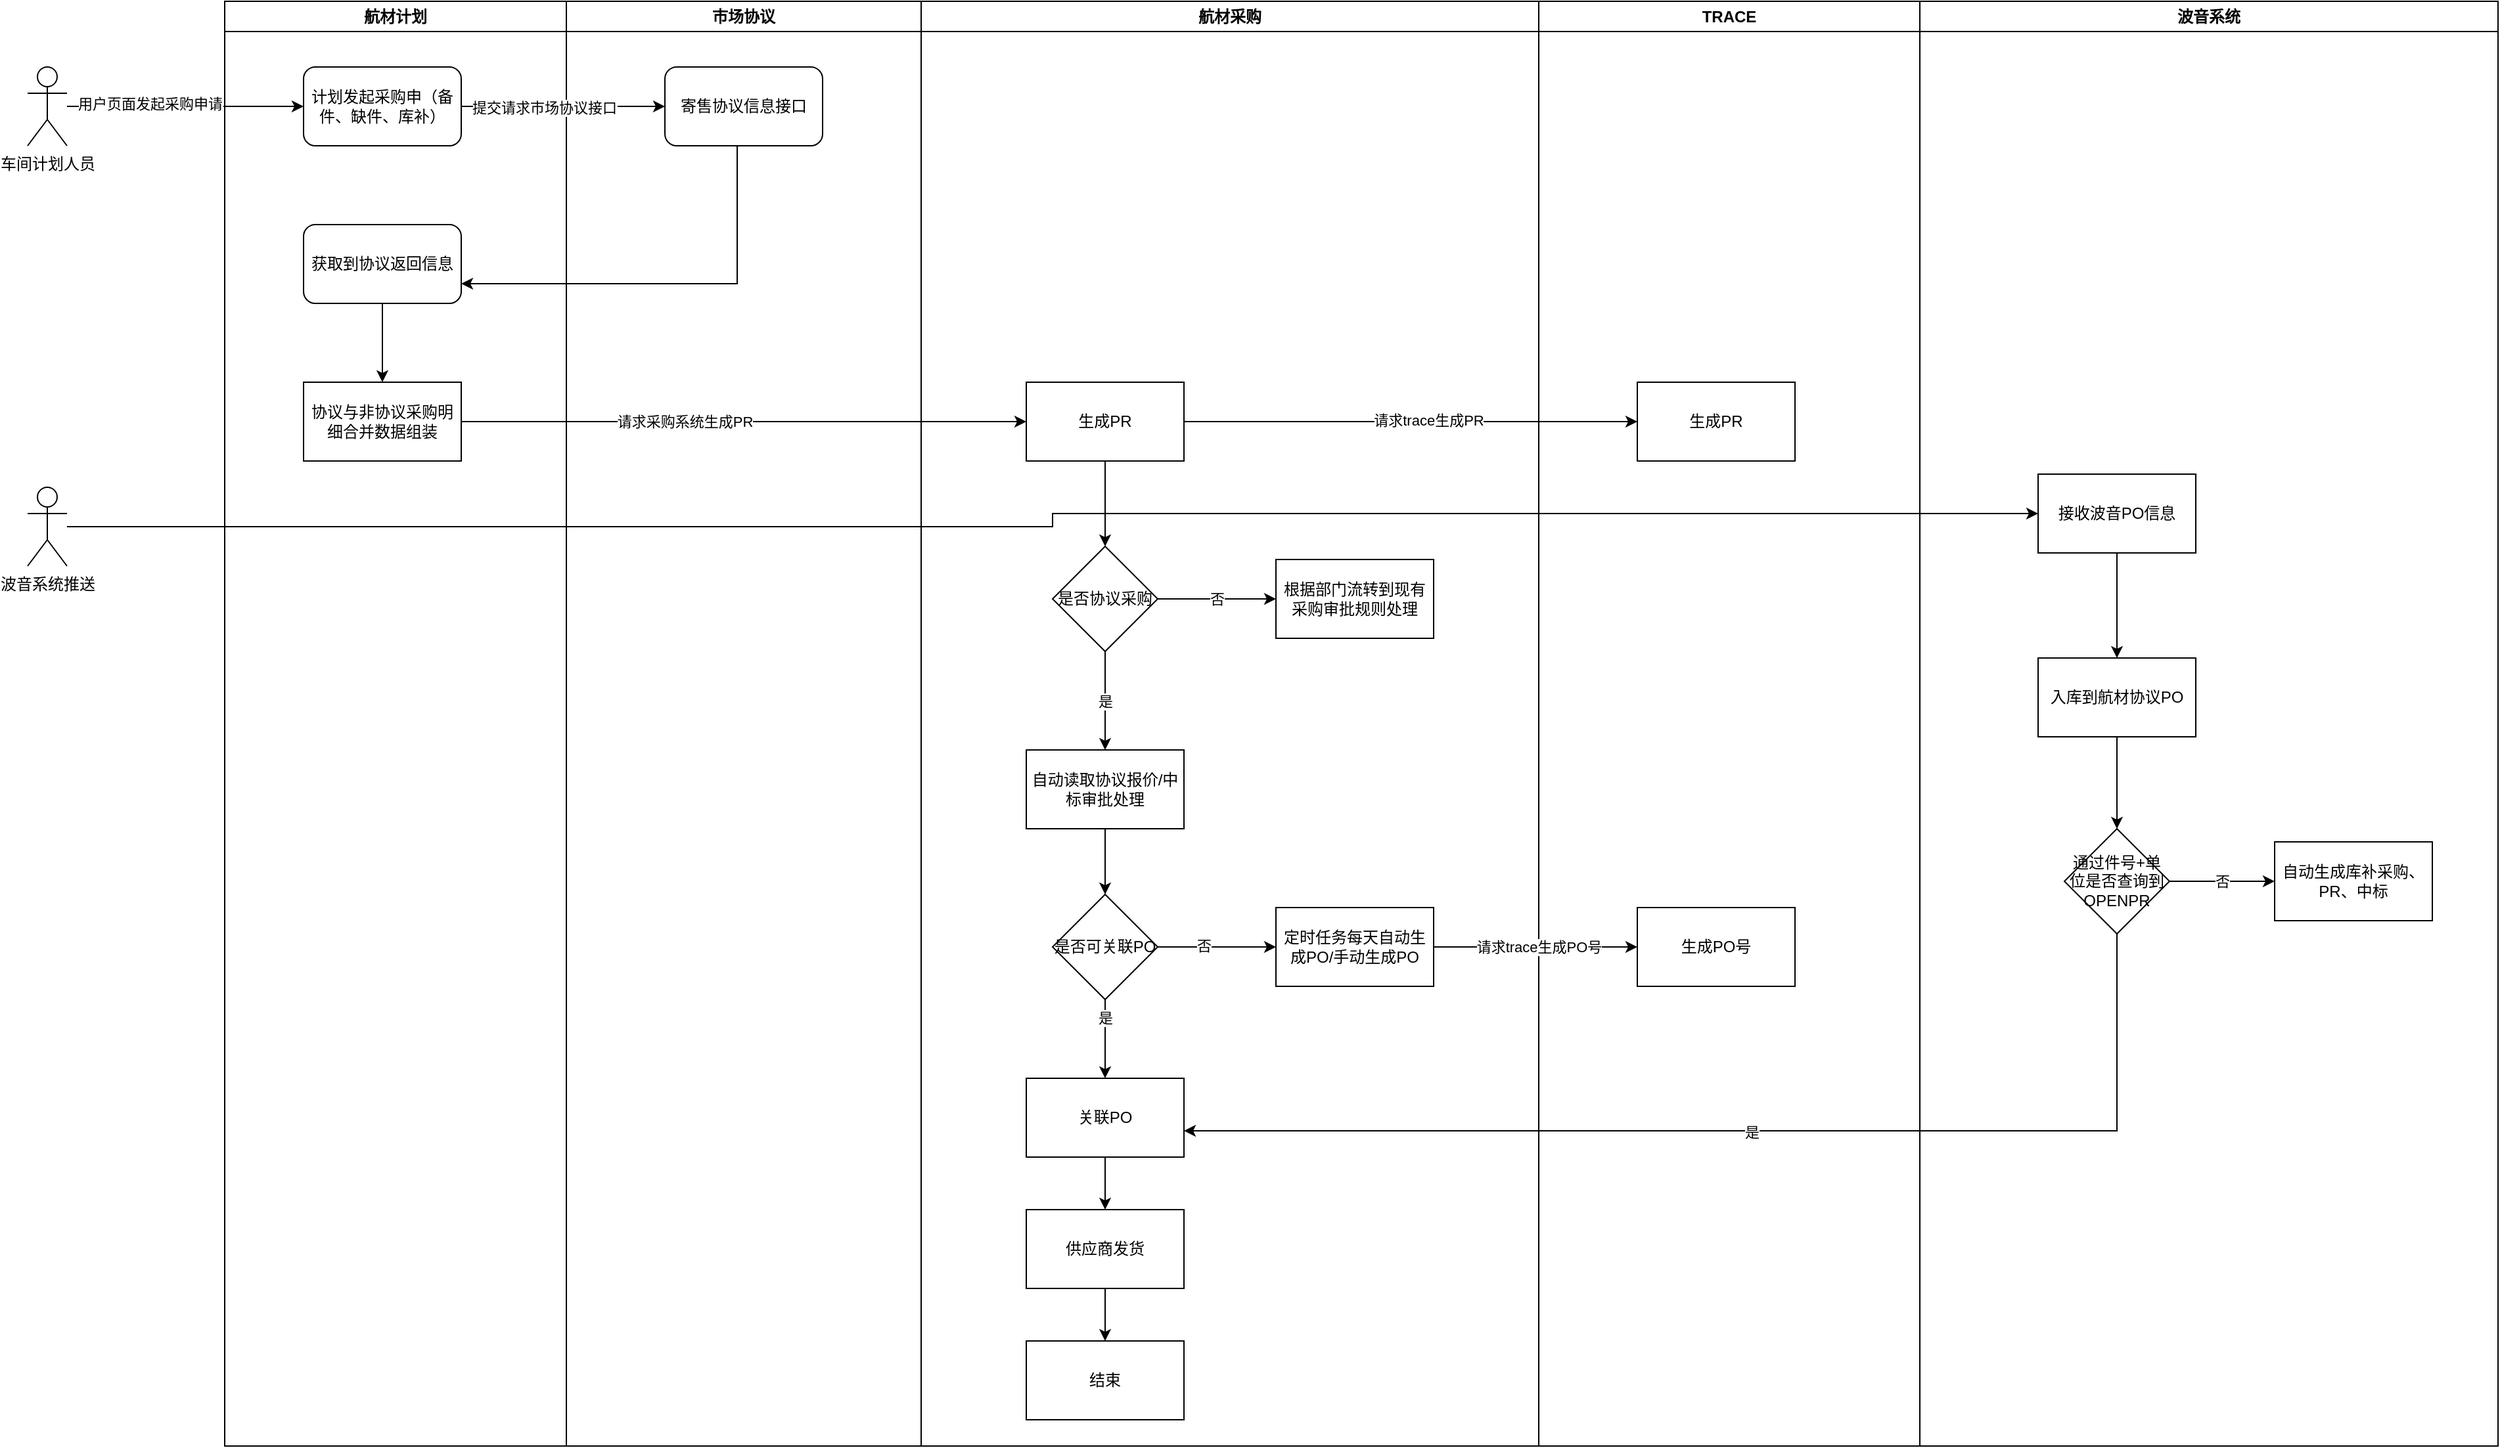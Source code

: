 <mxfile version="24.6.4" type="github">
  <diagram name="第 1 页" id="eImJZ5AT_Ae7sKoUB0Qp">
    <mxGraphModel dx="2396" dy="824" grid="1" gridSize="10" guides="1" tooltips="1" connect="1" arrows="1" fold="1" page="1" pageScale="1" pageWidth="827" pageHeight="1169" math="0" shadow="0">
      <root>
        <mxCell id="0" />
        <mxCell id="1" parent="0" />
        <mxCell id="WSm0AJE8l7CxgviikVMq-11" style="edgeStyle=orthogonalEdgeStyle;rounded=0;orthogonalLoop=1;jettySize=auto;html=1;" edge="1" parent="1" source="WSm0AJE8l7CxgviikVMq-2" target="WSm0AJE8l7CxgviikVMq-10">
          <mxGeometry relative="1" as="geometry" />
        </mxCell>
        <mxCell id="WSm0AJE8l7CxgviikVMq-12" value="用户页面发起采购申请" style="edgeLabel;html=1;align=center;verticalAlign=middle;resizable=0;points=[];" vertex="1" connectable="0" parent="WSm0AJE8l7CxgviikVMq-11">
          <mxGeometry x="-0.3" y="2" relative="1" as="geometry">
            <mxPoint as="offset" />
          </mxGeometry>
        </mxCell>
        <mxCell id="WSm0AJE8l7CxgviikVMq-2" value="车间计划人员" style="shape=umlActor;verticalLabelPosition=bottom;verticalAlign=top;html=1;outlineConnect=0;" vertex="1" parent="1">
          <mxGeometry x="-30" y="180" width="30" height="60" as="geometry" />
        </mxCell>
        <mxCell id="WSm0AJE8l7CxgviikVMq-3" value="航材计划" style="swimlane;whiteSpace=wrap;html=1;" vertex="1" parent="1">
          <mxGeometry x="120" y="130" width="260" height="1100" as="geometry" />
        </mxCell>
        <mxCell id="WSm0AJE8l7CxgviikVMq-10" value="计划发起采购申（备件、缺件、库补）" style="rounded=1;whiteSpace=wrap;html=1;" vertex="1" parent="WSm0AJE8l7CxgviikVMq-3">
          <mxGeometry x="60" y="50" width="120" height="60" as="geometry" />
        </mxCell>
        <mxCell id="WSm0AJE8l7CxgviikVMq-24" style="edgeStyle=orthogonalEdgeStyle;rounded=0;orthogonalLoop=1;jettySize=auto;html=1;" edge="1" parent="WSm0AJE8l7CxgviikVMq-3" source="WSm0AJE8l7CxgviikVMq-21" target="WSm0AJE8l7CxgviikVMq-23">
          <mxGeometry relative="1" as="geometry" />
        </mxCell>
        <mxCell id="WSm0AJE8l7CxgviikVMq-21" value="获取到协议返回信息" style="rounded=1;whiteSpace=wrap;html=1;" vertex="1" parent="WSm0AJE8l7CxgviikVMq-3">
          <mxGeometry x="60" y="170" width="120" height="60" as="geometry" />
        </mxCell>
        <mxCell id="WSm0AJE8l7CxgviikVMq-23" value="协议与非协议采购明细合并数据组装" style="rounded=0;whiteSpace=wrap;html=1;" vertex="1" parent="WSm0AJE8l7CxgviikVMq-3">
          <mxGeometry x="60" y="290" width="120" height="60" as="geometry" />
        </mxCell>
        <mxCell id="WSm0AJE8l7CxgviikVMq-5" value="市场协议" style="swimlane;whiteSpace=wrap;html=1;" vertex="1" parent="1">
          <mxGeometry x="380" y="130" width="270" height="1100" as="geometry" />
        </mxCell>
        <mxCell id="WSm0AJE8l7CxgviikVMq-17" value="寄售协议信息接口" style="rounded=1;whiteSpace=wrap;html=1;" vertex="1" parent="WSm0AJE8l7CxgviikVMq-5">
          <mxGeometry x="75" y="50" width="120" height="60" as="geometry" />
        </mxCell>
        <mxCell id="WSm0AJE8l7CxgviikVMq-6" value="航材采购" style="swimlane;whiteSpace=wrap;html=1;" vertex="1" parent="1">
          <mxGeometry x="650" y="130" width="470" height="1100" as="geometry">
            <mxRectangle x="650" y="130" width="90" height="30" as="alternateBounds" />
          </mxGeometry>
        </mxCell>
        <mxCell id="WSm0AJE8l7CxgviikVMq-36" style="edgeStyle=orthogonalEdgeStyle;rounded=0;orthogonalLoop=1;jettySize=auto;html=1;entryX=0.5;entryY=0;entryDx=0;entryDy=0;" edge="1" parent="WSm0AJE8l7CxgviikVMq-6" source="WSm0AJE8l7CxgviikVMq-25" target="WSm0AJE8l7CxgviikVMq-34">
          <mxGeometry relative="1" as="geometry" />
        </mxCell>
        <mxCell id="WSm0AJE8l7CxgviikVMq-25" value="生成PR" style="rounded=0;whiteSpace=wrap;html=1;" vertex="1" parent="WSm0AJE8l7CxgviikVMq-6">
          <mxGeometry x="80" y="290" width="120" height="60" as="geometry" />
        </mxCell>
        <mxCell id="WSm0AJE8l7CxgviikVMq-42" value="否" style="edgeStyle=orthogonalEdgeStyle;rounded=0;orthogonalLoop=1;jettySize=auto;html=1;" edge="1" parent="WSm0AJE8l7CxgviikVMq-6" source="WSm0AJE8l7CxgviikVMq-34" target="WSm0AJE8l7CxgviikVMq-41">
          <mxGeometry relative="1" as="geometry" />
        </mxCell>
        <mxCell id="WSm0AJE8l7CxgviikVMq-34" value="是否协议采购" style="rhombus;whiteSpace=wrap;html=1;" vertex="1" parent="WSm0AJE8l7CxgviikVMq-6">
          <mxGeometry x="100" y="415" width="80" height="80" as="geometry" />
        </mxCell>
        <mxCell id="WSm0AJE8l7CxgviikVMq-44" style="edgeStyle=orthogonalEdgeStyle;rounded=0;orthogonalLoop=1;jettySize=auto;html=1;" edge="1" parent="WSm0AJE8l7CxgviikVMq-6" source="WSm0AJE8l7CxgviikVMq-39" target="WSm0AJE8l7CxgviikVMq-43">
          <mxGeometry relative="1" as="geometry" />
        </mxCell>
        <mxCell id="WSm0AJE8l7CxgviikVMq-39" value="自动读取协议报价/中标审批处理" style="rounded=0;whiteSpace=wrap;html=1;" vertex="1" parent="WSm0AJE8l7CxgviikVMq-6">
          <mxGeometry x="80" y="570" width="120" height="60" as="geometry" />
        </mxCell>
        <mxCell id="WSm0AJE8l7CxgviikVMq-40" value="是" style="edgeStyle=orthogonalEdgeStyle;rounded=0;orthogonalLoop=1;jettySize=auto;html=1;" edge="1" parent="WSm0AJE8l7CxgviikVMq-6" source="WSm0AJE8l7CxgviikVMq-34" target="WSm0AJE8l7CxgviikVMq-39">
          <mxGeometry relative="1" as="geometry" />
        </mxCell>
        <mxCell id="WSm0AJE8l7CxgviikVMq-41" value="根据部门流转到现有采购审批规则处理" style="rounded=0;whiteSpace=wrap;html=1;" vertex="1" parent="WSm0AJE8l7CxgviikVMq-6">
          <mxGeometry x="270" y="425" width="120" height="60" as="geometry" />
        </mxCell>
        <mxCell id="WSm0AJE8l7CxgviikVMq-47" style="edgeStyle=orthogonalEdgeStyle;rounded=0;orthogonalLoop=1;jettySize=auto;html=1;" edge="1" parent="WSm0AJE8l7CxgviikVMq-6" source="WSm0AJE8l7CxgviikVMq-43" target="WSm0AJE8l7CxgviikVMq-46">
          <mxGeometry relative="1" as="geometry" />
        </mxCell>
        <mxCell id="WSm0AJE8l7CxgviikVMq-53" value="是" style="edgeLabel;html=1;align=center;verticalAlign=middle;resizable=0;points=[];" vertex="1" connectable="0" parent="WSm0AJE8l7CxgviikVMq-47">
          <mxGeometry x="-0.555" relative="1" as="geometry">
            <mxPoint as="offset" />
          </mxGeometry>
        </mxCell>
        <mxCell id="WSm0AJE8l7CxgviikVMq-52" style="edgeStyle=orthogonalEdgeStyle;rounded=0;orthogonalLoop=1;jettySize=auto;html=1;" edge="1" parent="WSm0AJE8l7CxgviikVMq-6" source="WSm0AJE8l7CxgviikVMq-43" target="WSm0AJE8l7CxgviikVMq-51">
          <mxGeometry relative="1" as="geometry" />
        </mxCell>
        <mxCell id="WSm0AJE8l7CxgviikVMq-54" value="否" style="edgeLabel;html=1;align=center;verticalAlign=middle;resizable=0;points=[];" vertex="1" connectable="0" parent="WSm0AJE8l7CxgviikVMq-52">
          <mxGeometry x="-0.218" y="1" relative="1" as="geometry">
            <mxPoint as="offset" />
          </mxGeometry>
        </mxCell>
        <mxCell id="WSm0AJE8l7CxgviikVMq-43" value="是否可关联PO" style="rhombus;whiteSpace=wrap;html=1;" vertex="1" parent="WSm0AJE8l7CxgviikVMq-6">
          <mxGeometry x="100" y="680" width="80" height="80" as="geometry" />
        </mxCell>
        <mxCell id="WSm0AJE8l7CxgviikVMq-87" style="edgeStyle=orthogonalEdgeStyle;rounded=0;orthogonalLoop=1;jettySize=auto;html=1;" edge="1" parent="WSm0AJE8l7CxgviikVMq-6" source="WSm0AJE8l7CxgviikVMq-46" target="WSm0AJE8l7CxgviikVMq-86">
          <mxGeometry relative="1" as="geometry" />
        </mxCell>
        <mxCell id="WSm0AJE8l7CxgviikVMq-46" value="关联PO" style="rounded=0;whiteSpace=wrap;html=1;" vertex="1" parent="WSm0AJE8l7CxgviikVMq-6">
          <mxGeometry x="80" y="820" width="120" height="60" as="geometry" />
        </mxCell>
        <mxCell id="WSm0AJE8l7CxgviikVMq-51" value="定时任务每天自动生成PO/手动生成PO" style="rounded=0;whiteSpace=wrap;html=1;" vertex="1" parent="WSm0AJE8l7CxgviikVMq-6">
          <mxGeometry x="270" y="690" width="120" height="60" as="geometry" />
        </mxCell>
        <mxCell id="WSm0AJE8l7CxgviikVMq-89" style="edgeStyle=orthogonalEdgeStyle;rounded=0;orthogonalLoop=1;jettySize=auto;html=1;" edge="1" parent="WSm0AJE8l7CxgviikVMq-6" source="WSm0AJE8l7CxgviikVMq-86" target="WSm0AJE8l7CxgviikVMq-88">
          <mxGeometry relative="1" as="geometry" />
        </mxCell>
        <mxCell id="WSm0AJE8l7CxgviikVMq-86" value="供应商发货" style="rounded=0;whiteSpace=wrap;html=1;" vertex="1" parent="WSm0AJE8l7CxgviikVMq-6">
          <mxGeometry x="80" y="920" width="120" height="60" as="geometry" />
        </mxCell>
        <mxCell id="WSm0AJE8l7CxgviikVMq-88" value="结束" style="rounded=0;whiteSpace=wrap;html=1;" vertex="1" parent="WSm0AJE8l7CxgviikVMq-6">
          <mxGeometry x="80" y="1020" width="120" height="60" as="geometry" />
        </mxCell>
        <mxCell id="WSm0AJE8l7CxgviikVMq-19" style="edgeStyle=orthogonalEdgeStyle;rounded=0;orthogonalLoop=1;jettySize=auto;html=1;" edge="1" parent="1" source="WSm0AJE8l7CxgviikVMq-10" target="WSm0AJE8l7CxgviikVMq-17">
          <mxGeometry relative="1" as="geometry" />
        </mxCell>
        <mxCell id="WSm0AJE8l7CxgviikVMq-20" value="提交请求市场协议接口" style="edgeLabel;html=1;align=center;verticalAlign=middle;resizable=0;points=[];" vertex="1" connectable="0" parent="WSm0AJE8l7CxgviikVMq-19">
          <mxGeometry x="-0.187" y="-1" relative="1" as="geometry">
            <mxPoint as="offset" />
          </mxGeometry>
        </mxCell>
        <mxCell id="WSm0AJE8l7CxgviikVMq-22" style="edgeStyle=orthogonalEdgeStyle;rounded=0;orthogonalLoop=1;jettySize=auto;html=1;entryX=1;entryY=0.75;entryDx=0;entryDy=0;" edge="1" parent="1" source="WSm0AJE8l7CxgviikVMq-17" target="WSm0AJE8l7CxgviikVMq-21">
          <mxGeometry relative="1" as="geometry">
            <Array as="points">
              <mxPoint x="510" y="345" />
            </Array>
          </mxGeometry>
        </mxCell>
        <mxCell id="WSm0AJE8l7CxgviikVMq-26" style="edgeStyle=orthogonalEdgeStyle;rounded=0;orthogonalLoop=1;jettySize=auto;html=1;" edge="1" parent="1" source="WSm0AJE8l7CxgviikVMq-23" target="WSm0AJE8l7CxgviikVMq-25">
          <mxGeometry relative="1" as="geometry" />
        </mxCell>
        <mxCell id="WSm0AJE8l7CxgviikVMq-27" value="请求采购系统生成PR" style="edgeLabel;html=1;align=center;verticalAlign=middle;resizable=0;points=[];" vertex="1" connectable="0" parent="WSm0AJE8l7CxgviikVMq-26">
          <mxGeometry x="-0.363" relative="1" as="geometry">
            <mxPoint x="33" as="offset" />
          </mxGeometry>
        </mxCell>
        <mxCell id="WSm0AJE8l7CxgviikVMq-30" style="edgeStyle=orthogonalEdgeStyle;rounded=0;orthogonalLoop=1;jettySize=auto;html=1;" edge="1" parent="1" source="WSm0AJE8l7CxgviikVMq-25" target="WSm0AJE8l7CxgviikVMq-29">
          <mxGeometry relative="1" as="geometry" />
        </mxCell>
        <mxCell id="WSm0AJE8l7CxgviikVMq-60" value="请求trace生成PR" style="edgeLabel;html=1;align=center;verticalAlign=middle;resizable=0;points=[];" vertex="1" connectable="0" parent="WSm0AJE8l7CxgviikVMq-30">
          <mxGeometry x="0.078" y="1" relative="1" as="geometry">
            <mxPoint as="offset" />
          </mxGeometry>
        </mxCell>
        <mxCell id="WSm0AJE8l7CxgviikVMq-37" value="波音系统" style="swimlane;whiteSpace=wrap;html=1;" vertex="1" parent="1">
          <mxGeometry x="1410" y="130" width="440" height="1100" as="geometry">
            <mxRectangle x="650" y="130" width="90" height="30" as="alternateBounds" />
          </mxGeometry>
        </mxCell>
        <mxCell id="WSm0AJE8l7CxgviikVMq-68" style="edgeStyle=orthogonalEdgeStyle;rounded=0;orthogonalLoop=1;jettySize=auto;html=1;" edge="1" parent="WSm0AJE8l7CxgviikVMq-37" source="WSm0AJE8l7CxgviikVMq-38" target="WSm0AJE8l7CxgviikVMq-67">
          <mxGeometry relative="1" as="geometry" />
        </mxCell>
        <mxCell id="WSm0AJE8l7CxgviikVMq-38" value="接收波音PO信息" style="rounded=0;whiteSpace=wrap;html=1;" vertex="1" parent="WSm0AJE8l7CxgviikVMq-37">
          <mxGeometry x="90" y="360" width="120" height="60" as="geometry" />
        </mxCell>
        <mxCell id="WSm0AJE8l7CxgviikVMq-72" value="" style="edgeStyle=orthogonalEdgeStyle;rounded=0;orthogonalLoop=1;jettySize=auto;html=1;" edge="1" parent="WSm0AJE8l7CxgviikVMq-37" source="WSm0AJE8l7CxgviikVMq-67" target="WSm0AJE8l7CxgviikVMq-71">
          <mxGeometry relative="1" as="geometry" />
        </mxCell>
        <mxCell id="WSm0AJE8l7CxgviikVMq-67" value="入库到航材协议PO" style="rounded=0;whiteSpace=wrap;html=1;" vertex="1" parent="WSm0AJE8l7CxgviikVMq-37">
          <mxGeometry x="90" y="500" width="120" height="60" as="geometry" />
        </mxCell>
        <mxCell id="WSm0AJE8l7CxgviikVMq-85" value="否" style="edgeStyle=orthogonalEdgeStyle;rounded=0;orthogonalLoop=1;jettySize=auto;html=1;entryX=0;entryY=0.5;entryDx=0;entryDy=0;" edge="1" parent="WSm0AJE8l7CxgviikVMq-37" source="WSm0AJE8l7CxgviikVMq-71" target="WSm0AJE8l7CxgviikVMq-84">
          <mxGeometry relative="1" as="geometry" />
        </mxCell>
        <mxCell id="WSm0AJE8l7CxgviikVMq-71" value="通过件号+单位是否查询到OPENPR" style="rhombus;whiteSpace=wrap;html=1;rounded=0;" vertex="1" parent="WSm0AJE8l7CxgviikVMq-37">
          <mxGeometry x="110" y="630" width="80" height="80" as="geometry" />
        </mxCell>
        <mxCell id="WSm0AJE8l7CxgviikVMq-84" value="自动生成库补采购、PR、中标" style="rounded=0;whiteSpace=wrap;html=1;" vertex="1" parent="WSm0AJE8l7CxgviikVMq-37">
          <mxGeometry x="270" y="640" width="120" height="60" as="geometry" />
        </mxCell>
        <mxCell id="WSm0AJE8l7CxgviikVMq-28" value="TRACE" style="swimlane;whiteSpace=wrap;html=1;" vertex="1" parent="1">
          <mxGeometry x="1120" y="130" width="290" height="1100" as="geometry">
            <mxRectangle x="650" y="130" width="90" height="30" as="alternateBounds" />
          </mxGeometry>
        </mxCell>
        <mxCell id="WSm0AJE8l7CxgviikVMq-29" value="生成PR" style="rounded=0;whiteSpace=wrap;html=1;" vertex="1" parent="WSm0AJE8l7CxgviikVMq-28">
          <mxGeometry x="75" y="290" width="120" height="60" as="geometry" />
        </mxCell>
        <mxCell id="WSm0AJE8l7CxgviikVMq-57" value="生成PO号" style="rounded=0;whiteSpace=wrap;html=1;" vertex="1" parent="WSm0AJE8l7CxgviikVMq-28">
          <mxGeometry x="75" y="690" width="120" height="60" as="geometry" />
        </mxCell>
        <mxCell id="WSm0AJE8l7CxgviikVMq-58" style="edgeStyle=orthogonalEdgeStyle;rounded=0;orthogonalLoop=1;jettySize=auto;html=1;" edge="1" parent="1" source="WSm0AJE8l7CxgviikVMq-51" target="WSm0AJE8l7CxgviikVMq-57">
          <mxGeometry relative="1" as="geometry" />
        </mxCell>
        <mxCell id="WSm0AJE8l7CxgviikVMq-59" value="请求trace生成PO号" style="edgeLabel;html=1;align=center;verticalAlign=middle;resizable=0;points=[];" vertex="1" connectable="0" parent="WSm0AJE8l7CxgviikVMq-58">
          <mxGeometry x="-0.355" y="-3" relative="1" as="geometry">
            <mxPoint x="30" y="-3" as="offset" />
          </mxGeometry>
        </mxCell>
        <mxCell id="WSm0AJE8l7CxgviikVMq-78" style="edgeStyle=orthogonalEdgeStyle;rounded=0;orthogonalLoop=1;jettySize=auto;html=1;" edge="1" parent="1" source="WSm0AJE8l7CxgviikVMq-71" target="WSm0AJE8l7CxgviikVMq-46">
          <mxGeometry relative="1" as="geometry">
            <Array as="points">
              <mxPoint x="1560" y="990" />
            </Array>
          </mxGeometry>
        </mxCell>
        <mxCell id="WSm0AJE8l7CxgviikVMq-79" value="是" style="edgeLabel;html=1;align=center;verticalAlign=middle;resizable=0;points=[];" vertex="1" connectable="0" parent="WSm0AJE8l7CxgviikVMq-78">
          <mxGeometry x="-0.004" y="1" relative="1" as="geometry">
            <mxPoint as="offset" />
          </mxGeometry>
        </mxCell>
        <mxCell id="WSm0AJE8l7CxgviikVMq-83" style="edgeStyle=orthogonalEdgeStyle;rounded=0;orthogonalLoop=1;jettySize=auto;html=1;" edge="1" parent="1" source="WSm0AJE8l7CxgviikVMq-81" target="WSm0AJE8l7CxgviikVMq-38">
          <mxGeometry relative="1" as="geometry" />
        </mxCell>
        <mxCell id="WSm0AJE8l7CxgviikVMq-81" value="波音系统推送" style="shape=umlActor;verticalLabelPosition=bottom;verticalAlign=top;html=1;outlineConnect=0;" vertex="1" parent="1">
          <mxGeometry x="-30" y="500" width="30" height="60" as="geometry" />
        </mxCell>
      </root>
    </mxGraphModel>
  </diagram>
</mxfile>
